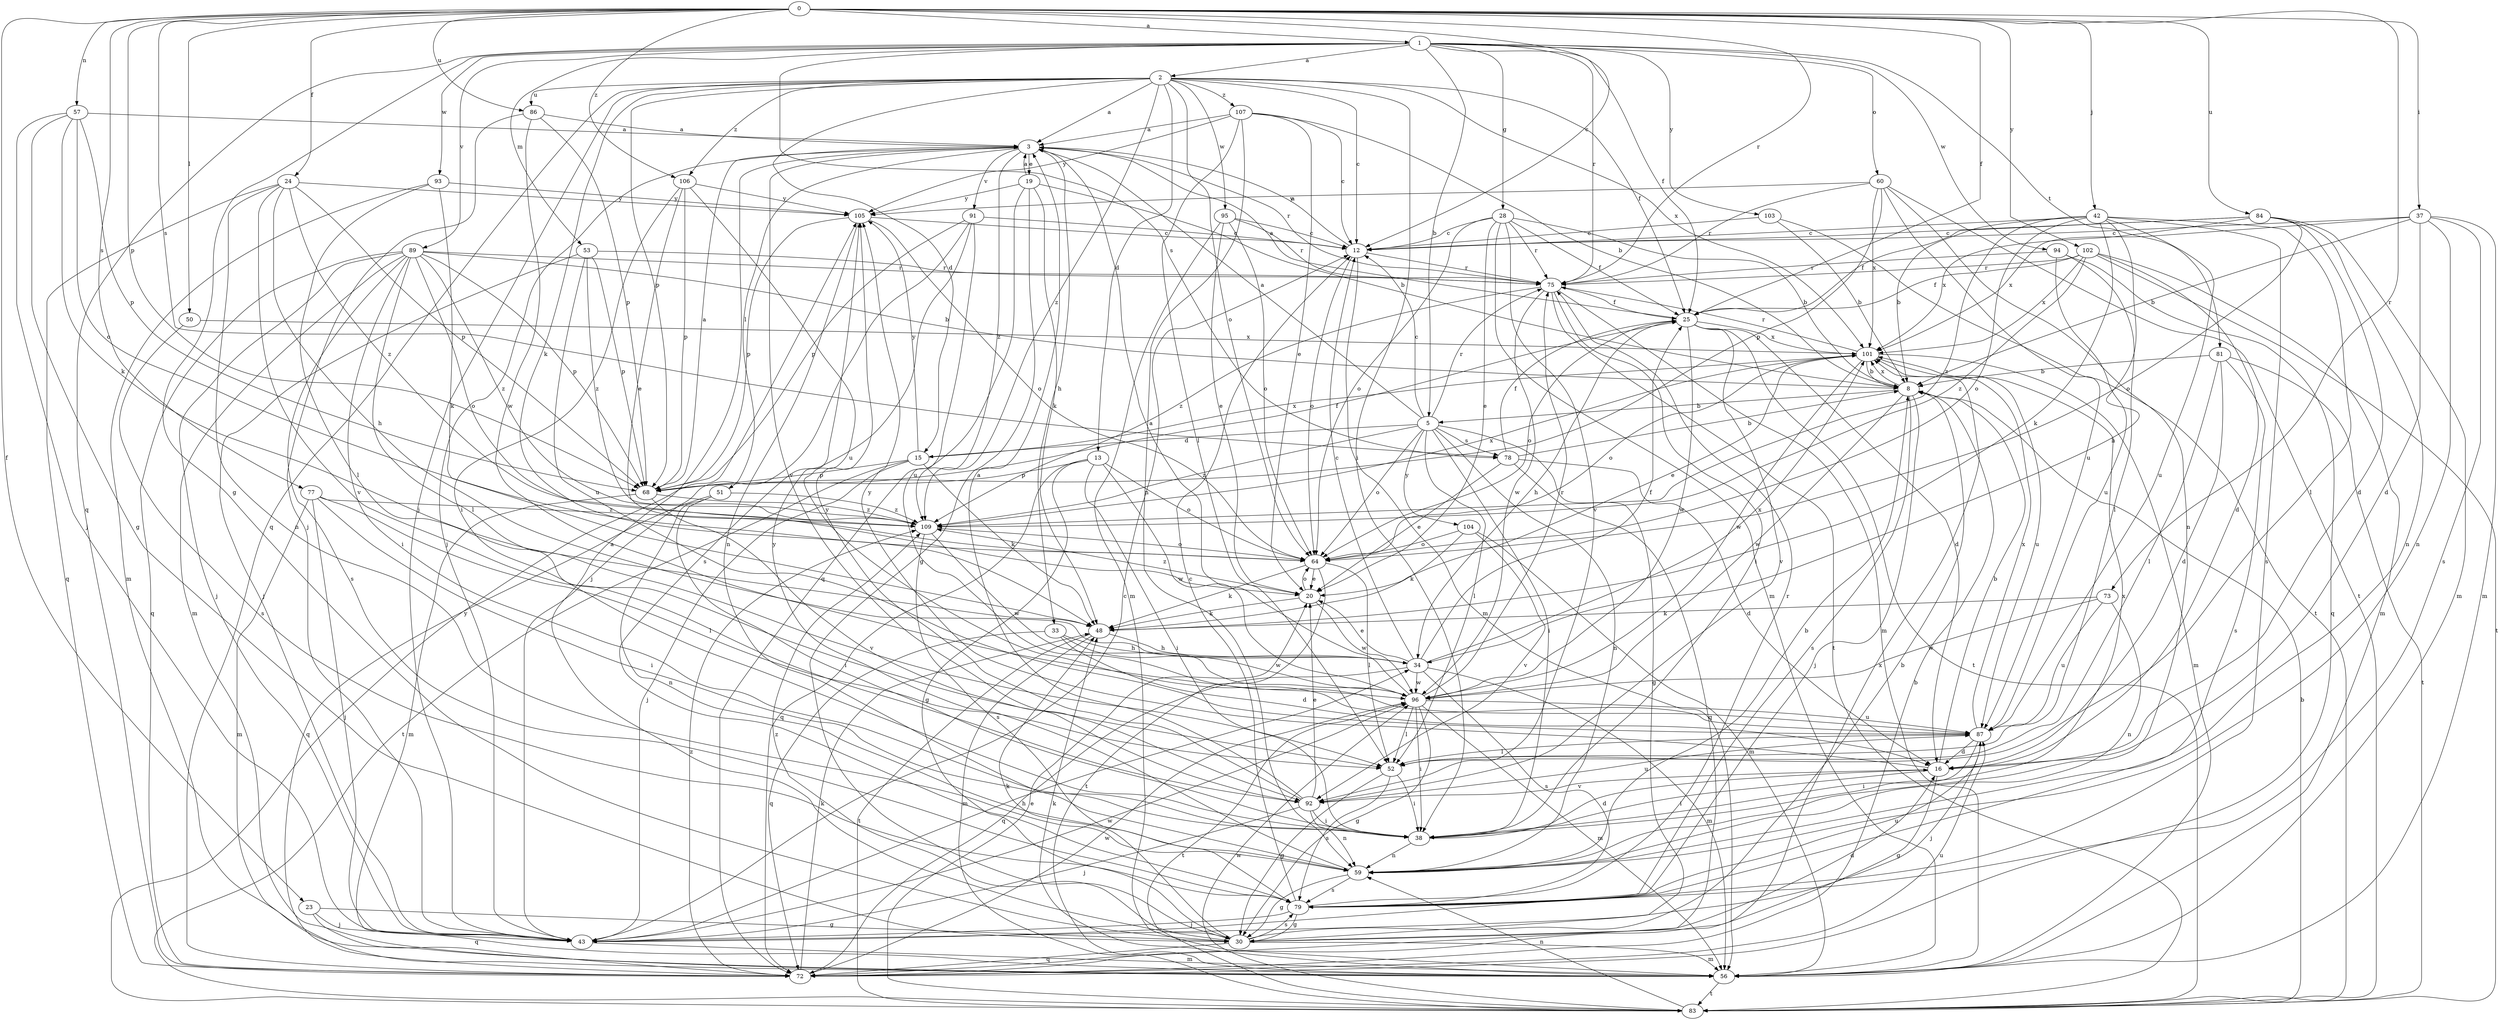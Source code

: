 strict digraph  {
0;
1;
2;
3;
5;
8;
12;
13;
15;
16;
19;
20;
23;
24;
25;
28;
30;
33;
34;
37;
38;
42;
43;
48;
50;
51;
52;
53;
56;
57;
59;
60;
64;
68;
72;
73;
75;
77;
78;
79;
81;
83;
84;
86;
87;
89;
91;
92;
93;
94;
95;
96;
101;
102;
103;
104;
105;
106;
107;
109;
0 -> 1  [label=a];
0 -> 12  [label=c];
0 -> 23  [label=f];
0 -> 24  [label=f];
0 -> 25  [label=f];
0 -> 37  [label=i];
0 -> 42  [label=j];
0 -> 50  [label=l];
0 -> 57  [label=n];
0 -> 68  [label=p];
0 -> 73  [label=r];
0 -> 75  [label=r];
0 -> 77  [label=s];
0 -> 78  [label=s];
0 -> 84  [label=u];
0 -> 86  [label=u];
0 -> 102  [label=y];
0 -> 106  [label=z];
1 -> 2  [label=a];
1 -> 5  [label=b];
1 -> 25  [label=f];
1 -> 28  [label=g];
1 -> 30  [label=g];
1 -> 53  [label=m];
1 -> 60  [label=o];
1 -> 72  [label=q];
1 -> 75  [label=r];
1 -> 78  [label=s];
1 -> 81  [label=t];
1 -> 89  [label=v];
1 -> 93  [label=w];
1 -> 94  [label=w];
1 -> 103  [label=y];
2 -> 3  [label=a];
2 -> 12  [label=c];
2 -> 13  [label=d];
2 -> 15  [label=d];
2 -> 25  [label=f];
2 -> 38  [label=i];
2 -> 43  [label=j];
2 -> 48  [label=k];
2 -> 64  [label=o];
2 -> 68  [label=p];
2 -> 72  [label=q];
2 -> 86  [label=u];
2 -> 95  [label=w];
2 -> 101  [label=x];
2 -> 106  [label=z];
2 -> 107  [label=z];
2 -> 109  [label=z];
3 -> 19  [label=e];
3 -> 33  [label=h];
3 -> 43  [label=j];
3 -> 51  [label=l];
3 -> 75  [label=r];
3 -> 91  [label=v];
3 -> 92  [label=v];
3 -> 109  [label=z];
5 -> 3  [label=a];
5 -> 12  [label=c];
5 -> 15  [label=d];
5 -> 30  [label=g];
5 -> 38  [label=i];
5 -> 52  [label=l];
5 -> 59  [label=n];
5 -> 64  [label=o];
5 -> 75  [label=r];
5 -> 78  [label=s];
5 -> 104  [label=y];
5 -> 109  [label=z];
8 -> 5  [label=b];
8 -> 43  [label=j];
8 -> 79  [label=s];
8 -> 96  [label=w];
8 -> 101  [label=x];
12 -> 3  [label=a];
12 -> 56  [label=m];
12 -> 64  [label=o];
12 -> 75  [label=r];
13 -> 30  [label=g];
13 -> 38  [label=i];
13 -> 64  [label=o];
13 -> 68  [label=p];
13 -> 72  [label=q];
13 -> 96  [label=w];
15 -> 43  [label=j];
15 -> 48  [label=k];
15 -> 68  [label=p];
15 -> 83  [label=t];
15 -> 101  [label=x];
15 -> 105  [label=y];
16 -> 8  [label=b];
16 -> 30  [label=g];
16 -> 38  [label=i];
16 -> 92  [label=v];
16 -> 105  [label=y];
19 -> 3  [label=a];
19 -> 8  [label=b];
19 -> 30  [label=g];
19 -> 48  [label=k];
19 -> 72  [label=q];
19 -> 105  [label=y];
20 -> 48  [label=k];
20 -> 64  [label=o];
20 -> 96  [label=w];
20 -> 109  [label=z];
23 -> 30  [label=g];
23 -> 43  [label=j];
23 -> 72  [label=q];
24 -> 34  [label=h];
24 -> 59  [label=n];
24 -> 68  [label=p];
24 -> 72  [label=q];
24 -> 92  [label=v];
24 -> 105  [label=y];
24 -> 109  [label=z];
25 -> 3  [label=a];
25 -> 16  [label=d];
25 -> 34  [label=h];
25 -> 64  [label=o];
25 -> 83  [label=t];
25 -> 92  [label=v];
25 -> 96  [label=w];
25 -> 101  [label=x];
28 -> 8  [label=b];
28 -> 12  [label=c];
28 -> 20  [label=e];
28 -> 25  [label=f];
28 -> 56  [label=m];
28 -> 64  [label=o];
28 -> 75  [label=r];
28 -> 92  [label=v];
30 -> 3  [label=a];
30 -> 8  [label=b];
30 -> 16  [label=d];
30 -> 48  [label=k];
30 -> 56  [label=m];
30 -> 72  [label=q];
30 -> 79  [label=s];
30 -> 109  [label=z];
33 -> 16  [label=d];
33 -> 34  [label=h];
33 -> 72  [label=q];
33 -> 96  [label=w];
34 -> 12  [label=c];
34 -> 20  [label=e];
34 -> 25  [label=f];
34 -> 56  [label=m];
34 -> 72  [label=q];
34 -> 79  [label=s];
34 -> 96  [label=w];
34 -> 101  [label=x];
37 -> 8  [label=b];
37 -> 12  [label=c];
37 -> 16  [label=d];
37 -> 56  [label=m];
37 -> 59  [label=n];
37 -> 79  [label=s];
37 -> 101  [label=x];
38 -> 16  [label=d];
38 -> 59  [label=n];
38 -> 101  [label=x];
42 -> 8  [label=b];
42 -> 12  [label=c];
42 -> 34  [label=h];
42 -> 48  [label=k];
42 -> 52  [label=l];
42 -> 64  [label=o];
42 -> 79  [label=s];
42 -> 87  [label=u];
42 -> 109  [label=z];
43 -> 12  [label=c];
43 -> 34  [label=h];
43 -> 56  [label=m];
43 -> 96  [label=w];
48 -> 34  [label=h];
48 -> 56  [label=m];
48 -> 83  [label=t];
50 -> 79  [label=s];
50 -> 101  [label=x];
51 -> 38  [label=i];
51 -> 59  [label=n];
51 -> 72  [label=q];
51 -> 109  [label=z];
52 -> 30  [label=g];
52 -> 38  [label=i];
52 -> 79  [label=s];
53 -> 43  [label=j];
53 -> 68  [label=p];
53 -> 75  [label=r];
53 -> 87  [label=u];
53 -> 109  [label=z];
56 -> 48  [label=k];
56 -> 83  [label=t];
57 -> 3  [label=a];
57 -> 30  [label=g];
57 -> 43  [label=j];
57 -> 48  [label=k];
57 -> 64  [label=o];
57 -> 68  [label=p];
59 -> 8  [label=b];
59 -> 30  [label=g];
59 -> 79  [label=s];
59 -> 105  [label=y];
60 -> 59  [label=n];
60 -> 68  [label=p];
60 -> 75  [label=r];
60 -> 83  [label=t];
60 -> 87  [label=u];
60 -> 101  [label=x];
60 -> 105  [label=y];
64 -> 20  [label=e];
64 -> 48  [label=k];
64 -> 52  [label=l];
64 -> 83  [label=t];
68 -> 3  [label=a];
68 -> 25  [label=f];
68 -> 56  [label=m];
68 -> 92  [label=v];
68 -> 109  [label=z];
72 -> 8  [label=b];
72 -> 48  [label=k];
72 -> 87  [label=u];
72 -> 96  [label=w];
72 -> 101  [label=x];
72 -> 109  [label=z];
73 -> 48  [label=k];
73 -> 59  [label=n];
73 -> 87  [label=u];
73 -> 96  [label=w];
75 -> 25  [label=f];
75 -> 38  [label=i];
75 -> 56  [label=m];
75 -> 83  [label=t];
75 -> 96  [label=w];
75 -> 109  [label=z];
77 -> 38  [label=i];
77 -> 43  [label=j];
77 -> 52  [label=l];
77 -> 56  [label=m];
77 -> 109  [label=z];
78 -> 8  [label=b];
78 -> 16  [label=d];
78 -> 20  [label=e];
78 -> 25  [label=f];
78 -> 72  [label=q];
79 -> 12  [label=c];
79 -> 30  [label=g];
79 -> 43  [label=j];
79 -> 75  [label=r];
79 -> 87  [label=u];
81 -> 8  [label=b];
81 -> 16  [label=d];
81 -> 52  [label=l];
81 -> 79  [label=s];
81 -> 83  [label=t];
83 -> 8  [label=b];
83 -> 20  [label=e];
83 -> 59  [label=n];
83 -> 96  [label=w];
83 -> 105  [label=y];
84 -> 12  [label=c];
84 -> 16  [label=d];
84 -> 25  [label=f];
84 -> 56  [label=m];
84 -> 59  [label=n];
84 -> 64  [label=o];
84 -> 101  [label=x];
86 -> 3  [label=a];
86 -> 43  [label=j];
86 -> 68  [label=p];
86 -> 96  [label=w];
87 -> 16  [label=d];
87 -> 38  [label=i];
87 -> 43  [label=j];
87 -> 52  [label=l];
87 -> 101  [label=x];
89 -> 8  [label=b];
89 -> 38  [label=i];
89 -> 43  [label=j];
89 -> 52  [label=l];
89 -> 56  [label=m];
89 -> 64  [label=o];
89 -> 68  [label=p];
89 -> 72  [label=q];
89 -> 75  [label=r];
89 -> 79  [label=s];
89 -> 109  [label=z];
91 -> 12  [label=c];
91 -> 43  [label=j];
91 -> 68  [label=p];
91 -> 79  [label=s];
91 -> 87  [label=u];
92 -> 3  [label=a];
92 -> 20  [label=e];
92 -> 38  [label=i];
92 -> 43  [label=j];
92 -> 59  [label=n];
92 -> 87  [label=u];
92 -> 105  [label=y];
93 -> 48  [label=k];
93 -> 52  [label=l];
93 -> 56  [label=m];
93 -> 105  [label=y];
94 -> 52  [label=l];
94 -> 72  [label=q];
94 -> 75  [label=r];
94 -> 87  [label=u];
95 -> 12  [label=c];
95 -> 20  [label=e];
95 -> 56  [label=m];
95 -> 64  [label=o];
95 -> 75  [label=r];
96 -> 3  [label=a];
96 -> 30  [label=g];
96 -> 38  [label=i];
96 -> 52  [label=l];
96 -> 56  [label=m];
96 -> 75  [label=r];
96 -> 83  [label=t];
96 -> 87  [label=u];
101 -> 8  [label=b];
101 -> 20  [label=e];
101 -> 56  [label=m];
101 -> 64  [label=o];
101 -> 75  [label=r];
101 -> 87  [label=u];
101 -> 96  [label=w];
102 -> 16  [label=d];
102 -> 25  [label=f];
102 -> 56  [label=m];
102 -> 75  [label=r];
102 -> 83  [label=t];
102 -> 101  [label=x];
102 -> 109  [label=z];
103 -> 8  [label=b];
103 -> 12  [label=c];
103 -> 83  [label=t];
104 -> 48  [label=k];
104 -> 56  [label=m];
104 -> 64  [label=o];
104 -> 92  [label=v];
105 -> 12  [label=c];
105 -> 59  [label=n];
105 -> 64  [label=o];
105 -> 68  [label=p];
106 -> 20  [label=e];
106 -> 38  [label=i];
106 -> 68  [label=p];
106 -> 87  [label=u];
106 -> 105  [label=y];
107 -> 3  [label=a];
107 -> 8  [label=b];
107 -> 12  [label=c];
107 -> 20  [label=e];
107 -> 52  [label=l];
107 -> 59  [label=n];
107 -> 105  [label=y];
109 -> 64  [label=o];
109 -> 79  [label=s];
109 -> 96  [label=w];
109 -> 101  [label=x];
}
